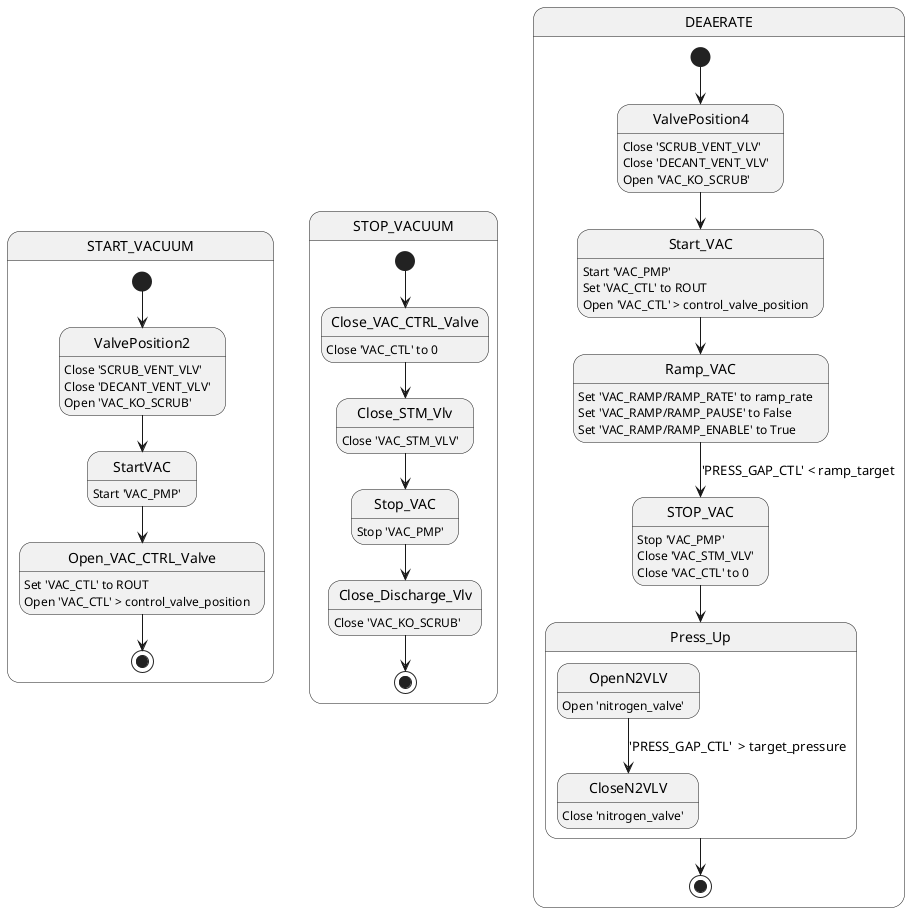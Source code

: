 !include  Definitions/S_EMC_PRESS_CND/R1-PRES-EM.puml
!include  Definitions/S_EMC_PRESS_CND/R4-PRES-EM.puml


@startuml

'!include  Definitions/S_EMC_PRESS_CND/R4-PRES-EM.puml

state START_VACUUM {

[*] --> ValvePosition2
ValvePosition2: Close 'SCRUB_VENT_VLV'
ValvePosition2: Close 'DECANT_VENT_VLV'
ValvePosition2: Open 'VAC_KO_SCRUB'

ValvePosition2 --> StartVAC
StartVAC: Start 'VAC_PMP'

StartVAC --> Open_VAC_CTRL_Valve

Open_VAC_CTRL_Valve: Set 'VAC_CTL' to ROUT
Open_VAC_CTRL_Valve: Open 'VAC_CTL' > control_valve_position

Open_VAC_CTRL_Valve --> [*]

}

state STOP_VACUUM {

[*] --> Close_VAC_CTRL_Valve
Close_VAC_CTRL_Valve: Close 'VAC_CTL' to 0

Close_VAC_CTRL_Valve --> Close_STM_Vlv
Close_STM_Vlv: Close 'VAC_STM_VLV'

Close_STM_Vlv --> Stop_VAC
Stop_VAC: Stop 'VAC_PMP'

Stop_VAC --> Close_Discharge_Vlv
Close_Discharge_Vlv: Close 'VAC_KO_SCRUB'

Close_Discharge_Vlv --> [*]

}


state DEAERATE {

[*] --> ValvePosition4
ValvePosition4: Close 'SCRUB_VENT_VLV'
ValvePosition4: Close 'DECANT_VENT_VLV'
ValvePosition4: Open 'VAC_KO_SCRUB'

ValvePosition4 --> Start_VAC
Start_VAC: Start 'VAC_PMP'
Start_VAC: Set 'VAC_CTL' to ROUT
Start_VAC: Open 'VAC_CTL' > control_valve_position

Start_VAC --> Ramp_VAC
Ramp_VAC: Set 'VAC_RAMP/RAMP_RATE' to ramp_rate
Ramp_VAC: Set 'VAC_RAMP/RAMP_PAUSE' to False
Ramp_VAC: Set 'VAC_RAMP/RAMP_ENABLE' to True

Ramp_VAC --> STOP_VAC: 'PRESS_GAP_CTL' < ramp_target
STOP_VAC: Stop 'VAC_PMP'
STOP_VAC: Close 'VAC_STM_VLV'
STOP_VAC: Close 'VAC_CTL' to 0

STOP_VAC --> Press_Up

state Press_Up {


OpenN2VLV: Open 'nitrogen_valve'

OpenN2VLV --> CloseN2VLV: 'PRESS_GAP_CTL'  > target_pressure

CloseN2VLV: Close 'nitrogen_valve'


}

Press_Up --> [*]

}



@enduml
